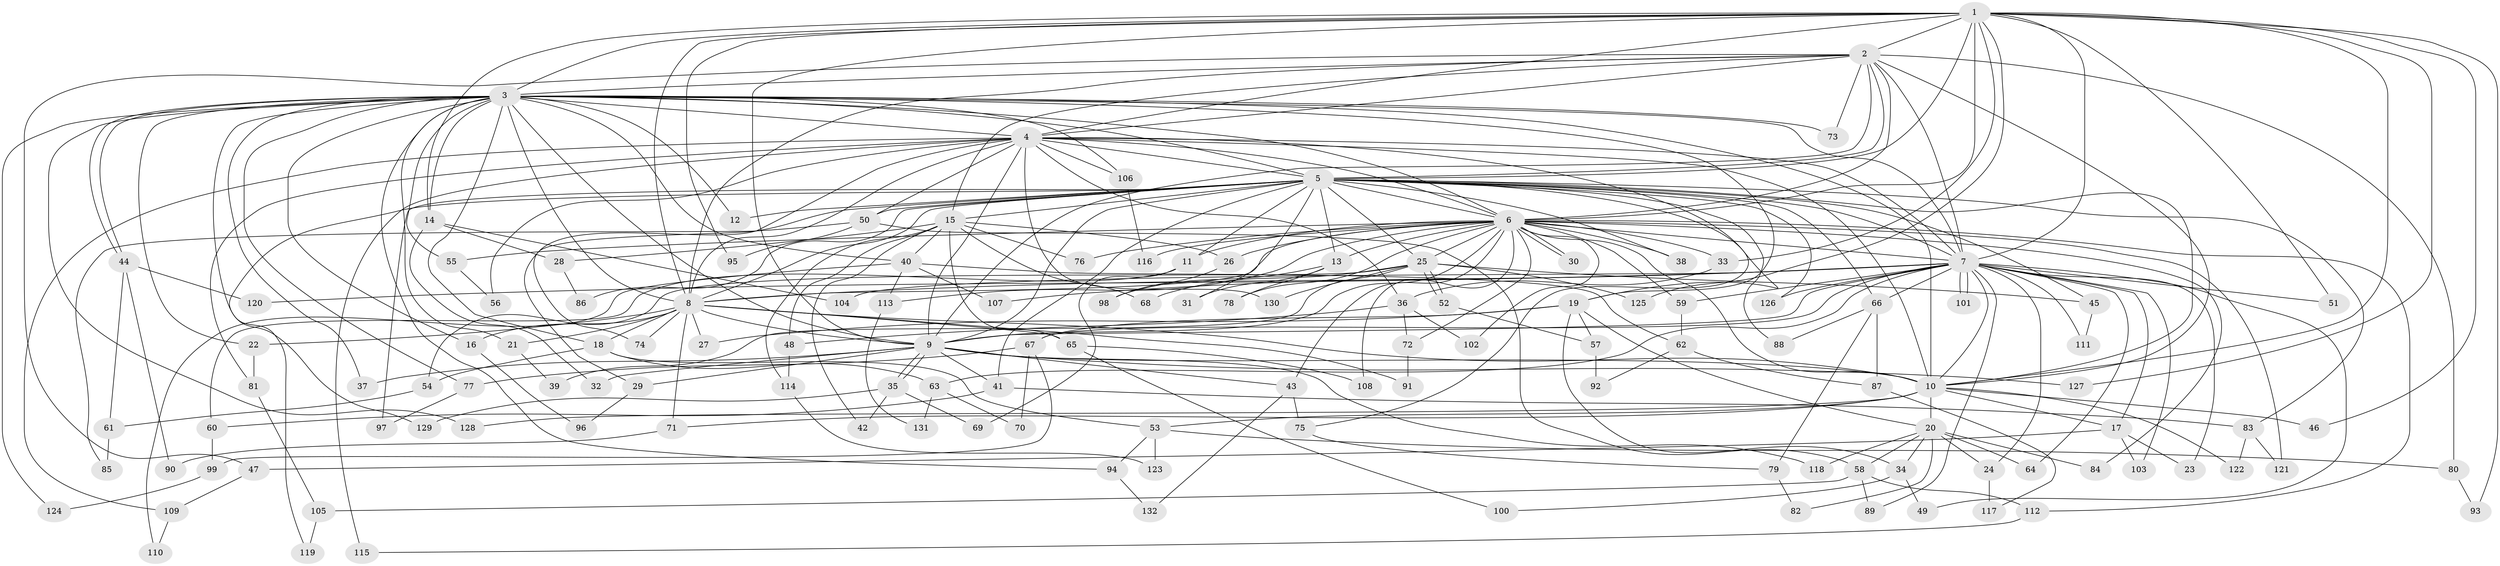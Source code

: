 // coarse degree distribution, {7: 0.018867924528301886, 18: 0.018867924528301886, 22: 0.018867924528301886, 3: 0.2641509433962264, 6: 0.07547169811320754, 4: 0.1320754716981132, 2: 0.11320754716981132, 13: 0.018867924528301886, 5: 0.16981132075471697, 10: 0.018867924528301886, 1: 0.03773584905660377, 21: 0.03773584905660377, 9: 0.03773584905660377, 20: 0.018867924528301886, 11: 0.018867924528301886}
// Generated by graph-tools (version 1.1) at 2025/36/03/04/25 23:36:15]
// undirected, 132 vertices, 289 edges
graph export_dot {
  node [color=gray90,style=filled];
  1;
  2;
  3;
  4;
  5;
  6;
  7;
  8;
  9;
  10;
  11;
  12;
  13;
  14;
  15;
  16;
  17;
  18;
  19;
  20;
  21;
  22;
  23;
  24;
  25;
  26;
  27;
  28;
  29;
  30;
  31;
  32;
  33;
  34;
  35;
  36;
  37;
  38;
  39;
  40;
  41;
  42;
  43;
  44;
  45;
  46;
  47;
  48;
  49;
  50;
  51;
  52;
  53;
  54;
  55;
  56;
  57;
  58;
  59;
  60;
  61;
  62;
  63;
  64;
  65;
  66;
  67;
  68;
  69;
  70;
  71;
  72;
  73;
  74;
  75;
  76;
  77;
  78;
  79;
  80;
  81;
  82;
  83;
  84;
  85;
  86;
  87;
  88;
  89;
  90;
  91;
  92;
  93;
  94;
  95;
  96;
  97;
  98;
  99;
  100;
  101;
  102;
  103;
  104;
  105;
  106;
  107;
  108;
  109;
  110;
  111;
  112;
  113;
  114;
  115;
  116;
  117;
  118;
  119;
  120;
  121;
  122;
  123;
  124;
  125;
  126;
  127;
  128;
  129;
  130;
  131;
  132;
  1 -- 2;
  1 -- 3;
  1 -- 4;
  1 -- 5;
  1 -- 6;
  1 -- 7;
  1 -- 8;
  1 -- 9;
  1 -- 10;
  1 -- 14;
  1 -- 33;
  1 -- 46;
  1 -- 51;
  1 -- 93;
  1 -- 95;
  1 -- 125;
  1 -- 127;
  2 -- 3;
  2 -- 4;
  2 -- 5;
  2 -- 6;
  2 -- 7;
  2 -- 8;
  2 -- 9;
  2 -- 10;
  2 -- 15;
  2 -- 47;
  2 -- 73;
  2 -- 80;
  3 -- 4;
  3 -- 5;
  3 -- 6;
  3 -- 7;
  3 -- 8;
  3 -- 9;
  3 -- 10;
  3 -- 12;
  3 -- 14;
  3 -- 16;
  3 -- 18;
  3 -- 19;
  3 -- 21;
  3 -- 22;
  3 -- 37;
  3 -- 40;
  3 -- 44;
  3 -- 44;
  3 -- 55;
  3 -- 73;
  3 -- 77;
  3 -- 94;
  3 -- 106;
  3 -- 124;
  3 -- 128;
  3 -- 129;
  4 -- 5;
  4 -- 6;
  4 -- 7;
  4 -- 8;
  4 -- 9;
  4 -- 10;
  4 -- 36;
  4 -- 50;
  4 -- 56;
  4 -- 74;
  4 -- 75;
  4 -- 81;
  4 -- 106;
  4 -- 109;
  4 -- 115;
  4 -- 130;
  5 -- 6;
  5 -- 7;
  5 -- 8;
  5 -- 9;
  5 -- 10;
  5 -- 11;
  5 -- 12;
  5 -- 13;
  5 -- 15;
  5 -- 19;
  5 -- 25;
  5 -- 29;
  5 -- 31;
  5 -- 38;
  5 -- 41;
  5 -- 45;
  5 -- 50;
  5 -- 66;
  5 -- 83;
  5 -- 86;
  5 -- 88;
  5 -- 97;
  5 -- 119;
  5 -- 126;
  6 -- 7;
  6 -- 8;
  6 -- 9;
  6 -- 10;
  6 -- 11;
  6 -- 13;
  6 -- 25;
  6 -- 26;
  6 -- 30;
  6 -- 30;
  6 -- 33;
  6 -- 38;
  6 -- 43;
  6 -- 55;
  6 -- 59;
  6 -- 72;
  6 -- 76;
  6 -- 78;
  6 -- 84;
  6 -- 102;
  6 -- 108;
  6 -- 112;
  6 -- 113;
  6 -- 116;
  6 -- 121;
  7 -- 8;
  7 -- 9;
  7 -- 10;
  7 -- 17;
  7 -- 23;
  7 -- 24;
  7 -- 49;
  7 -- 51;
  7 -- 59;
  7 -- 63;
  7 -- 64;
  7 -- 66;
  7 -- 67;
  7 -- 89;
  7 -- 101;
  7 -- 101;
  7 -- 103;
  7 -- 104;
  7 -- 107;
  7 -- 111;
  7 -- 120;
  7 -- 126;
  8 -- 9;
  8 -- 10;
  8 -- 16;
  8 -- 18;
  8 -- 21;
  8 -- 22;
  8 -- 27;
  8 -- 65;
  8 -- 71;
  8 -- 74;
  8 -- 91;
  9 -- 10;
  9 -- 29;
  9 -- 32;
  9 -- 35;
  9 -- 35;
  9 -- 37;
  9 -- 41;
  9 -- 43;
  9 -- 118;
  9 -- 127;
  10 -- 17;
  10 -- 20;
  10 -- 46;
  10 -- 53;
  10 -- 71;
  10 -- 122;
  10 -- 128;
  11 -- 60;
  11 -- 69;
  13 -- 31;
  13 -- 78;
  13 -- 98;
  14 -- 28;
  14 -- 32;
  14 -- 104;
  15 -- 26;
  15 -- 28;
  15 -- 40;
  15 -- 42;
  15 -- 48;
  15 -- 65;
  15 -- 68;
  15 -- 76;
  15 -- 114;
  16 -- 96;
  17 -- 23;
  17 -- 47;
  17 -- 103;
  18 -- 53;
  18 -- 54;
  18 -- 63;
  19 -- 20;
  19 -- 27;
  19 -- 34;
  19 -- 57;
  19 -- 67;
  20 -- 24;
  20 -- 34;
  20 -- 58;
  20 -- 64;
  20 -- 82;
  20 -- 84;
  20 -- 118;
  21 -- 39;
  22 -- 81;
  24 -- 117;
  25 -- 39;
  25 -- 45;
  25 -- 52;
  25 -- 52;
  25 -- 54;
  25 -- 68;
  25 -- 125;
  25 -- 130;
  26 -- 98;
  28 -- 86;
  29 -- 96;
  33 -- 36;
  34 -- 49;
  34 -- 100;
  35 -- 42;
  35 -- 69;
  35 -- 129;
  36 -- 48;
  36 -- 72;
  36 -- 102;
  40 -- 62;
  40 -- 107;
  40 -- 110;
  40 -- 113;
  41 -- 60;
  41 -- 83;
  43 -- 75;
  43 -- 132;
  44 -- 61;
  44 -- 90;
  44 -- 120;
  45 -- 111;
  47 -- 109;
  48 -- 114;
  50 -- 58;
  50 -- 85;
  50 -- 95;
  52 -- 57;
  53 -- 80;
  53 -- 94;
  53 -- 123;
  54 -- 61;
  55 -- 56;
  57 -- 92;
  58 -- 89;
  58 -- 105;
  58 -- 112;
  59 -- 62;
  60 -- 99;
  61 -- 85;
  62 -- 87;
  62 -- 92;
  63 -- 70;
  63 -- 131;
  65 -- 100;
  65 -- 108;
  66 -- 79;
  66 -- 87;
  66 -- 88;
  67 -- 70;
  67 -- 77;
  67 -- 99;
  71 -- 90;
  72 -- 91;
  75 -- 79;
  77 -- 97;
  79 -- 82;
  80 -- 93;
  81 -- 105;
  83 -- 121;
  83 -- 122;
  87 -- 117;
  94 -- 132;
  99 -- 124;
  105 -- 119;
  106 -- 116;
  109 -- 110;
  112 -- 115;
  113 -- 131;
  114 -- 123;
}

